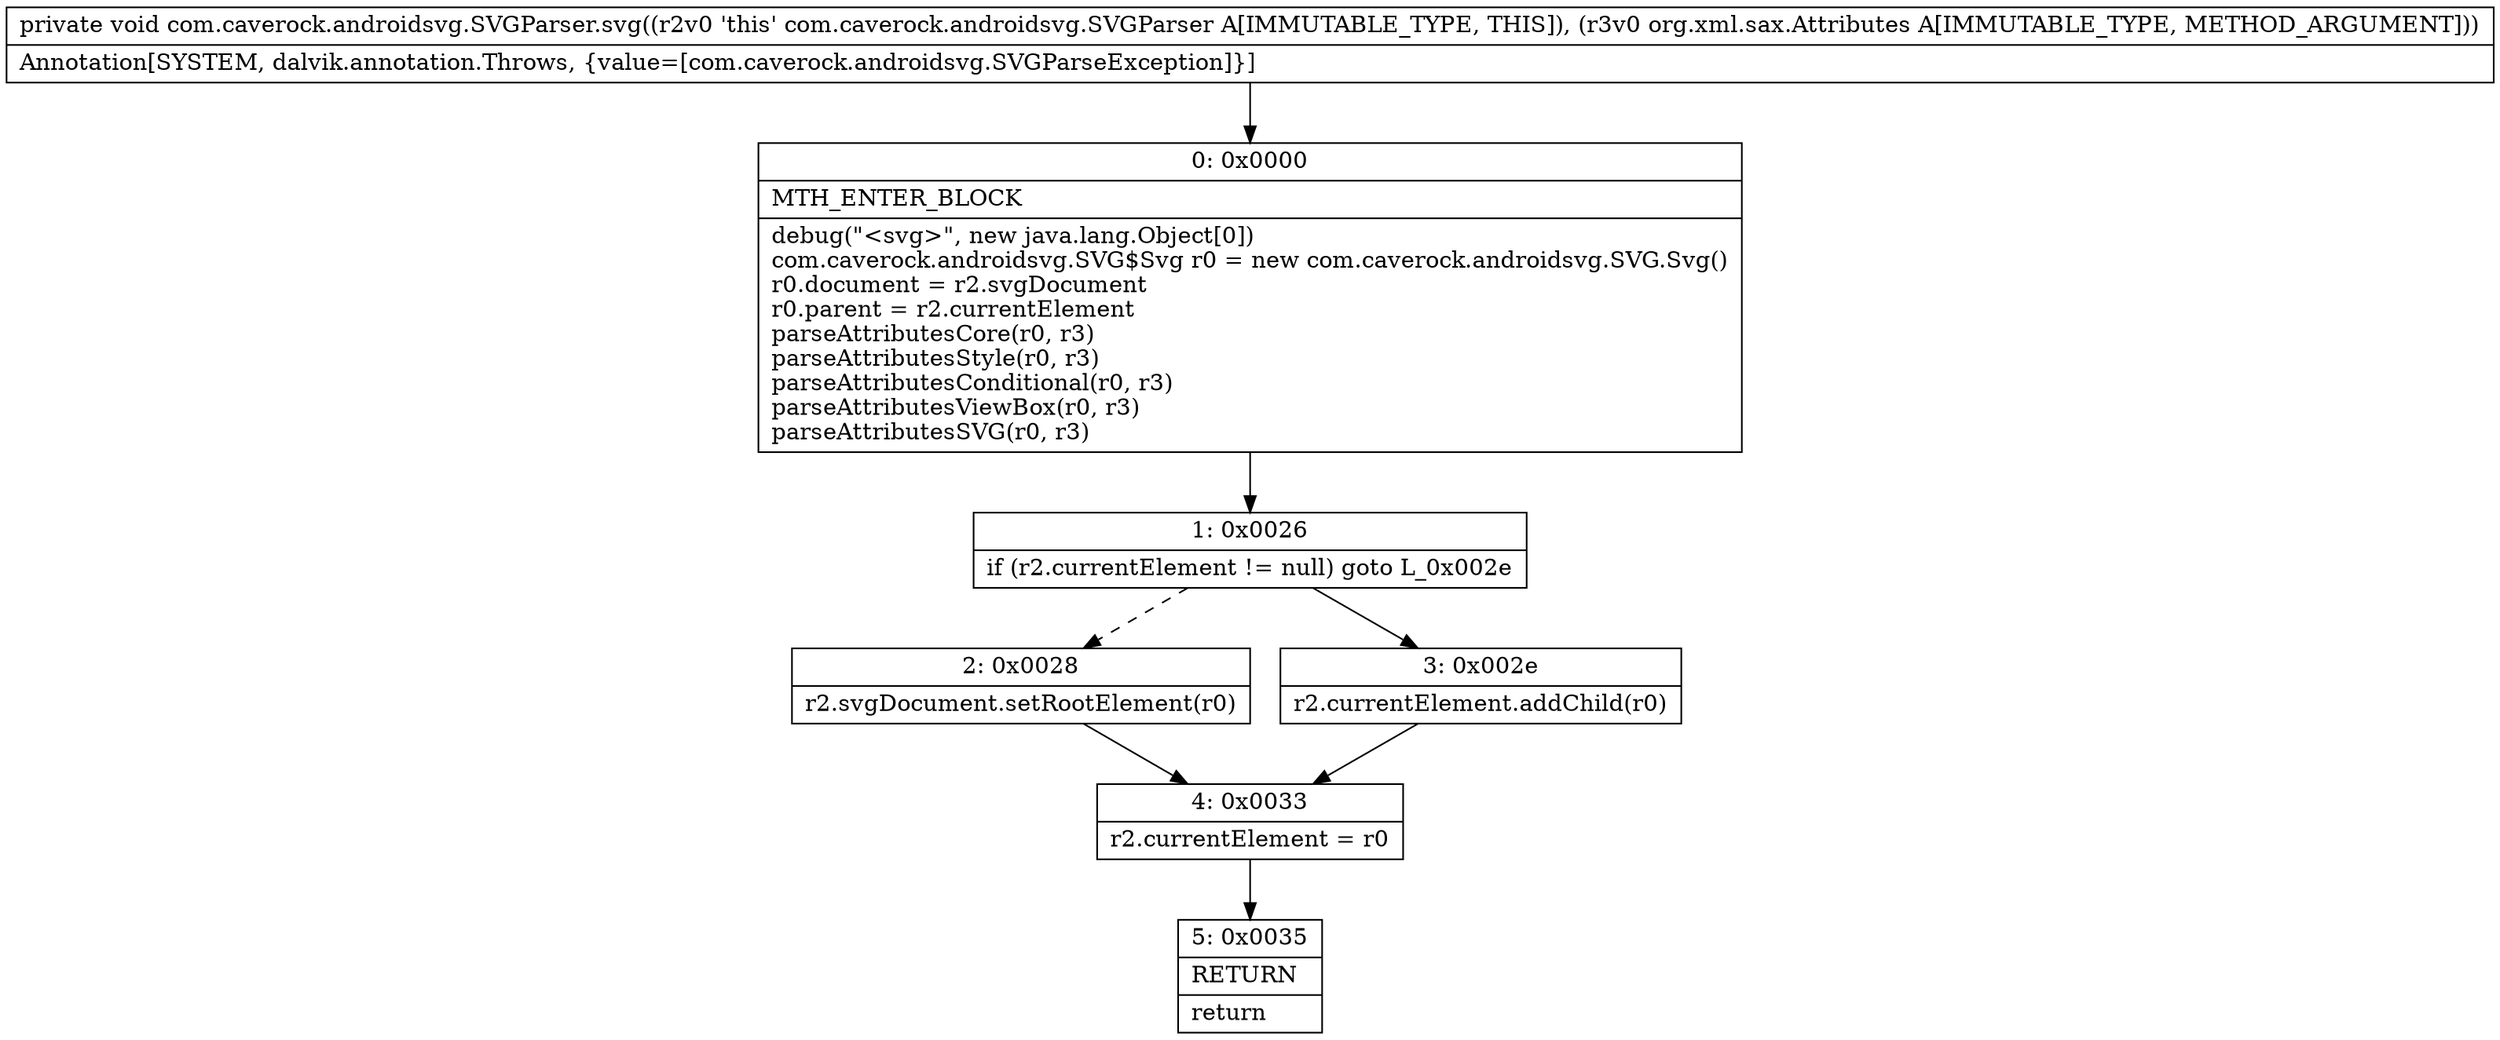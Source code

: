 digraph "CFG forcom.caverock.androidsvg.SVGParser.svg(Lorg\/xml\/sax\/Attributes;)V" {
Node_0 [shape=record,label="{0\:\ 0x0000|MTH_ENTER_BLOCK\l|debug(\"\<svg\>\", new java.lang.Object[0])\lcom.caverock.androidsvg.SVG$Svg r0 = new com.caverock.androidsvg.SVG.Svg()\lr0.document = r2.svgDocument\lr0.parent = r2.currentElement\lparseAttributesCore(r0, r3)\lparseAttributesStyle(r0, r3)\lparseAttributesConditional(r0, r3)\lparseAttributesViewBox(r0, r3)\lparseAttributesSVG(r0, r3)\l}"];
Node_1 [shape=record,label="{1\:\ 0x0026|if (r2.currentElement != null) goto L_0x002e\l}"];
Node_2 [shape=record,label="{2\:\ 0x0028|r2.svgDocument.setRootElement(r0)\l}"];
Node_3 [shape=record,label="{3\:\ 0x002e|r2.currentElement.addChild(r0)\l}"];
Node_4 [shape=record,label="{4\:\ 0x0033|r2.currentElement = r0\l}"];
Node_5 [shape=record,label="{5\:\ 0x0035|RETURN\l|return\l}"];
MethodNode[shape=record,label="{private void com.caverock.androidsvg.SVGParser.svg((r2v0 'this' com.caverock.androidsvg.SVGParser A[IMMUTABLE_TYPE, THIS]), (r3v0 org.xml.sax.Attributes A[IMMUTABLE_TYPE, METHOD_ARGUMENT]))  | Annotation[SYSTEM, dalvik.annotation.Throws, \{value=[com.caverock.androidsvg.SVGParseException]\}]\l}"];
MethodNode -> Node_0;
Node_0 -> Node_1;
Node_1 -> Node_2[style=dashed];
Node_1 -> Node_3;
Node_2 -> Node_4;
Node_3 -> Node_4;
Node_4 -> Node_5;
}

